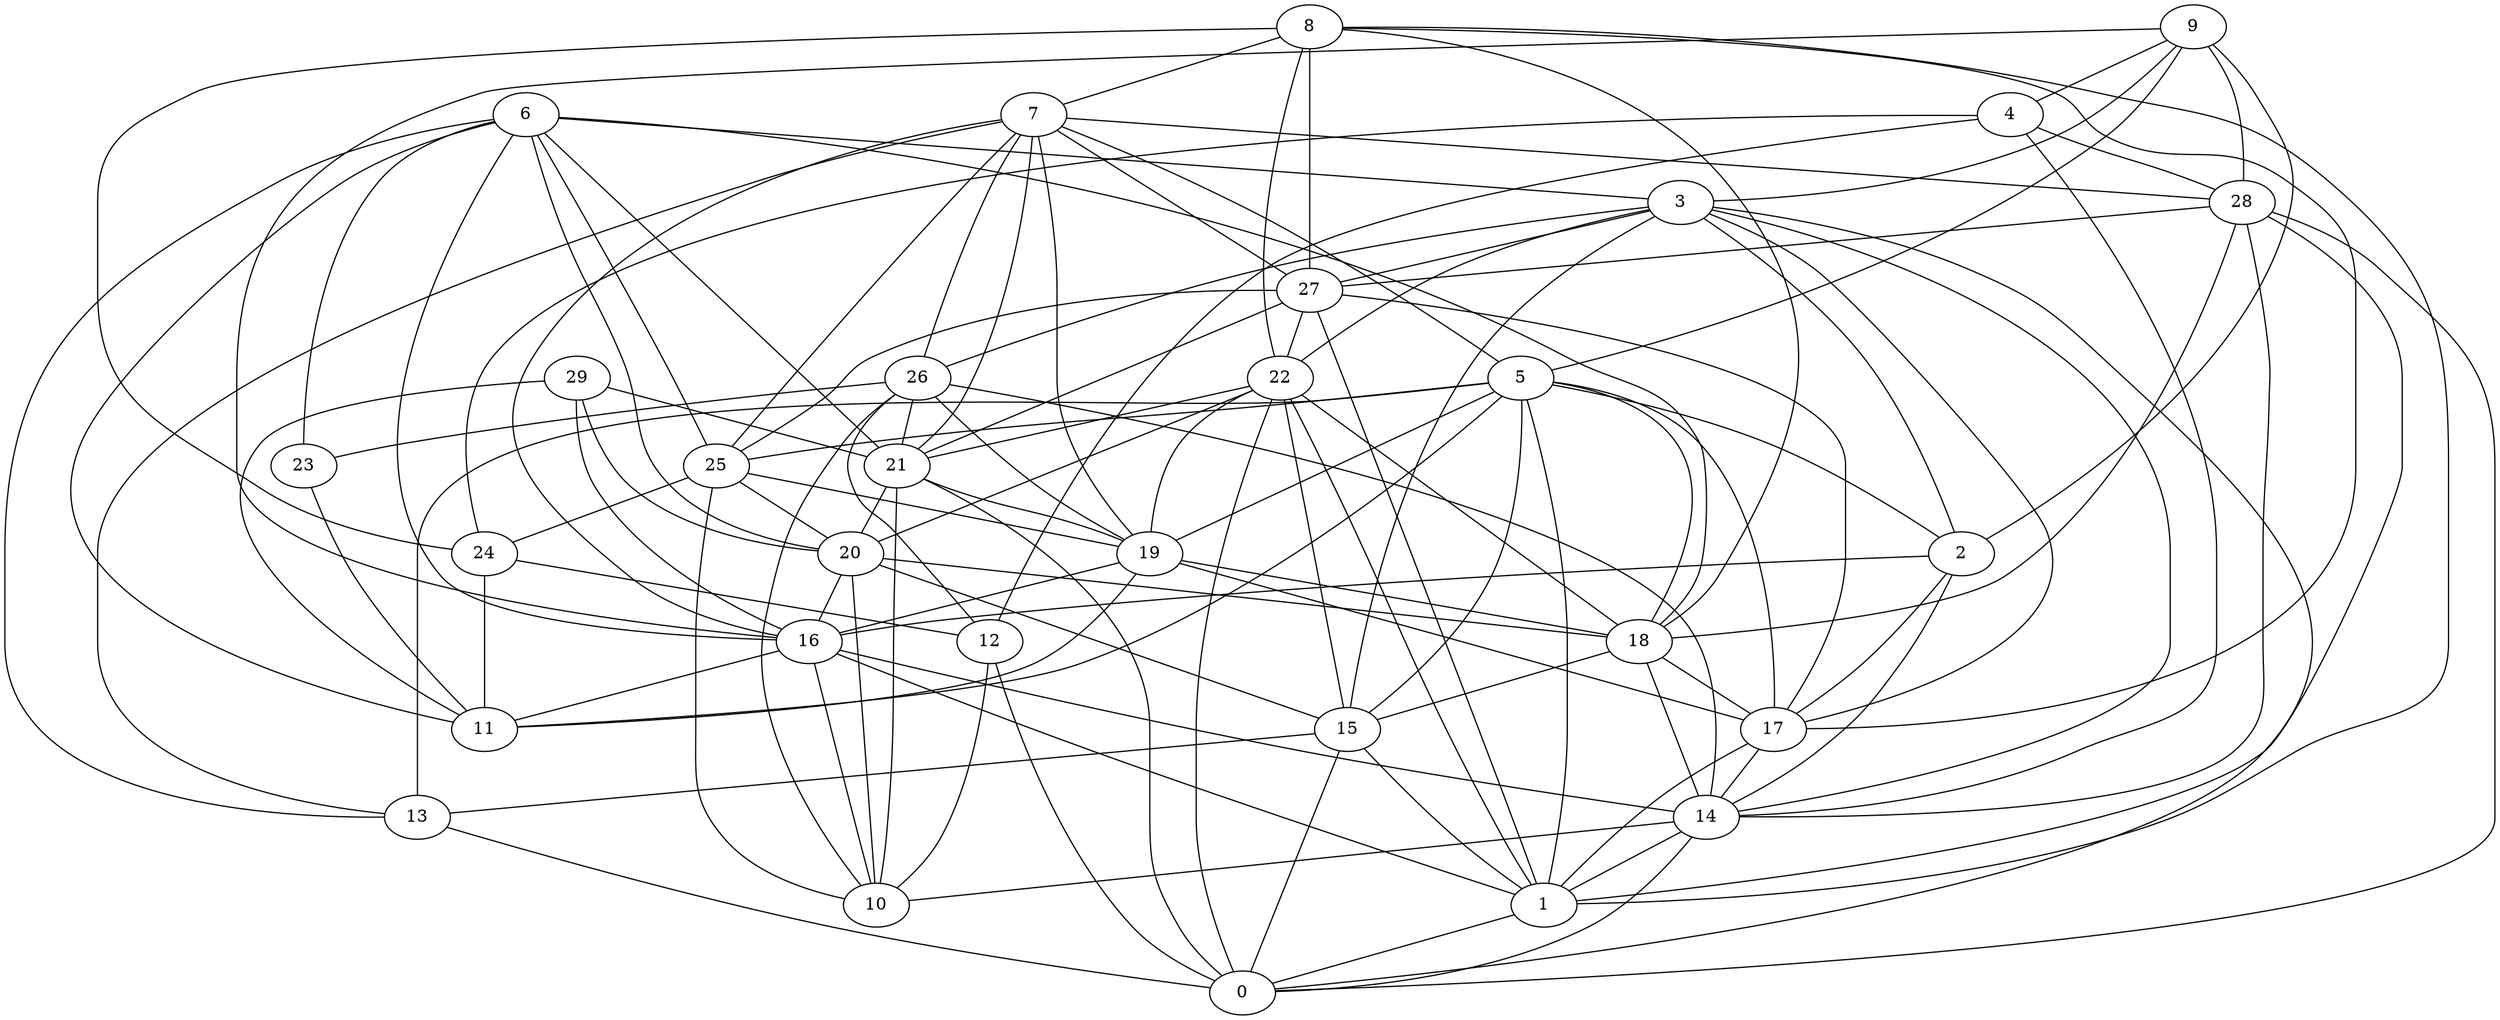 digraph GG_graph {

subgraph G_graph {
edge [color = black]
"29" -> "16" [dir = none]
"22" -> "1" [dir = none]
"9" -> "16" [dir = none]
"14" -> "10" [dir = none]
"14" -> "0" [dir = none]
"20" -> "16" [dir = none]
"5" -> "25" [dir = none]
"5" -> "11" [dir = none]
"5" -> "18" [dir = none]
"28" -> "14" [dir = none]
"17" -> "1" [dir = none]
"16" -> "1" [dir = none]
"16" -> "14" [dir = none]
"12" -> "0" [dir = none]
"15" -> "1" [dir = none]
"2" -> "16" [dir = none]
"24" -> "11" [dir = none]
"19" -> "11" [dir = none]
"3" -> "22" [dir = none]
"6" -> "23" [dir = none]
"8" -> "18" [dir = none]
"23" -> "11" [dir = none]
"27" -> "25" [dir = none]
"7" -> "26" [dir = none]
"7" -> "13" [dir = none]
"7" -> "5" [dir = none]
"7" -> "16" [dir = none]
"7" -> "21" [dir = none]
"4" -> "28" [dir = none]
"3" -> "0" [dir = none]
"26" -> "10" [dir = none]
"9" -> "5" [dir = none]
"18" -> "17" [dir = none]
"5" -> "17" [dir = none]
"27" -> "17" [dir = none]
"5" -> "13" [dir = none]
"24" -> "12" [dir = none]
"5" -> "2" [dir = none]
"3" -> "2" [dir = none]
"28" -> "1" [dir = none]
"6" -> "20" [dir = none]
"15" -> "0" [dir = none]
"28" -> "0" [dir = none]
"26" -> "12" [dir = none]
"25" -> "24" [dir = none]
"8" -> "7" [dir = none]
"7" -> "28" [dir = none]
"8" -> "24" [dir = none]
"6" -> "25" [dir = none]
"26" -> "21" [dir = none]
"17" -> "14" [dir = none]
"21" -> "19" [dir = none]
"3" -> "14" [dir = none]
"22" -> "18" [dir = none]
"21" -> "20" [dir = none]
"8" -> "17" [dir = none]
"9" -> "3" [dir = none]
"6" -> "16" [dir = none]
"27" -> "1" [dir = none]
"28" -> "27" [dir = none]
"19" -> "18" [dir = none]
"22" -> "21" [dir = none]
"8" -> "1" [dir = none]
"3" -> "26" [dir = none]
"12" -> "10" [dir = none]
"26" -> "19" [dir = none]
"3" -> "17" [dir = none]
"22" -> "15" [dir = none]
"29" -> "20" [dir = none]
"8" -> "22" [dir = none]
"21" -> "0" [dir = none]
"22" -> "0" [dir = none]
"20" -> "10" [dir = none]
"16" -> "10" [dir = none]
"22" -> "19" [dir = none]
"6" -> "11" [dir = none]
"5" -> "15" [dir = none]
"4" -> "14" [dir = none]
"2" -> "17" [dir = none]
"6" -> "18" [dir = none]
"15" -> "13" [dir = none]
"28" -> "18" [dir = none]
"21" -> "10" [dir = none]
"4" -> "24" [dir = none]
"19" -> "16" [dir = none]
"6" -> "21" [dir = none]
"6" -> "3" [dir = none]
"18" -> "15" [dir = none]
"27" -> "22" [dir = none]
"7" -> "27" [dir = none]
"9" -> "4" [dir = none]
"5" -> "19" [dir = none]
"26" -> "14" [dir = none]
"3" -> "27" [dir = none]
"13" -> "0" [dir = none]
"19" -> "17" [dir = none]
"20" -> "18" [dir = none]
"7" -> "19" [dir = none]
"25" -> "19" [dir = none]
"3" -> "15" [dir = none]
"26" -> "23" [dir = none]
"20" -> "15" [dir = none]
"18" -> "14" [dir = none]
"6" -> "13" [dir = none]
"22" -> "20" [dir = none]
"1" -> "0" [dir = none]
"4" -> "12" [dir = none]
"25" -> "10" [dir = none]
"2" -> "14" [dir = none]
"8" -> "27" [dir = none]
"9" -> "2" [dir = none]
"5" -> "1" [dir = none]
"25" -> "20" [dir = none]
"7" -> "25" [dir = none]
"29" -> "21" [dir = none]
"16" -> "11" [dir = none]
"9" -> "28" [dir = none]
"14" -> "1" [dir = none]
"29" -> "11" [dir = none]
"27" -> "21" [dir = none]
}

}
